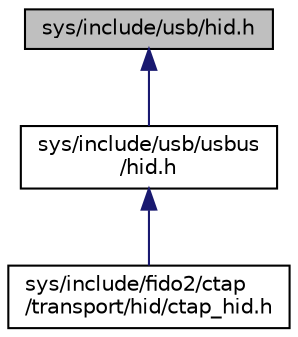 digraph "sys/include/usb/hid.h"
{
 // LATEX_PDF_SIZE
  edge [fontname="Helvetica",fontsize="10",labelfontname="Helvetica",labelfontsize="10"];
  node [fontname="Helvetica",fontsize="10",shape=record];
  Node1 [label="sys/include/usb/hid.h",height=0.2,width=0.4,color="black", fillcolor="grey75", style="filled", fontcolor="black",tooltip="Definition for USB HID interfaces."];
  Node1 -> Node2 [dir="back",color="midnightblue",fontsize="10",style="solid",fontname="Helvetica"];
  Node2 [label="sys/include/usb/usbus\l/hid.h",height=0.2,width=0.4,color="black", fillcolor="white", style="filled",URL="$usbus_2hid_8h.html",tooltip="Interface and definitions for USB HID type interfaces in USBUS."];
  Node2 -> Node3 [dir="back",color="midnightblue",fontsize="10",style="solid",fontname="Helvetica"];
  Node3 [label="sys/include/fido2/ctap\l/transport/hid/ctap_hid.h",height=0.2,width=0.4,color="black", fillcolor="white", style="filled",URL="$ctap__hid_8h.html",tooltip="Definition for CTAPHID helper functions."];
}
